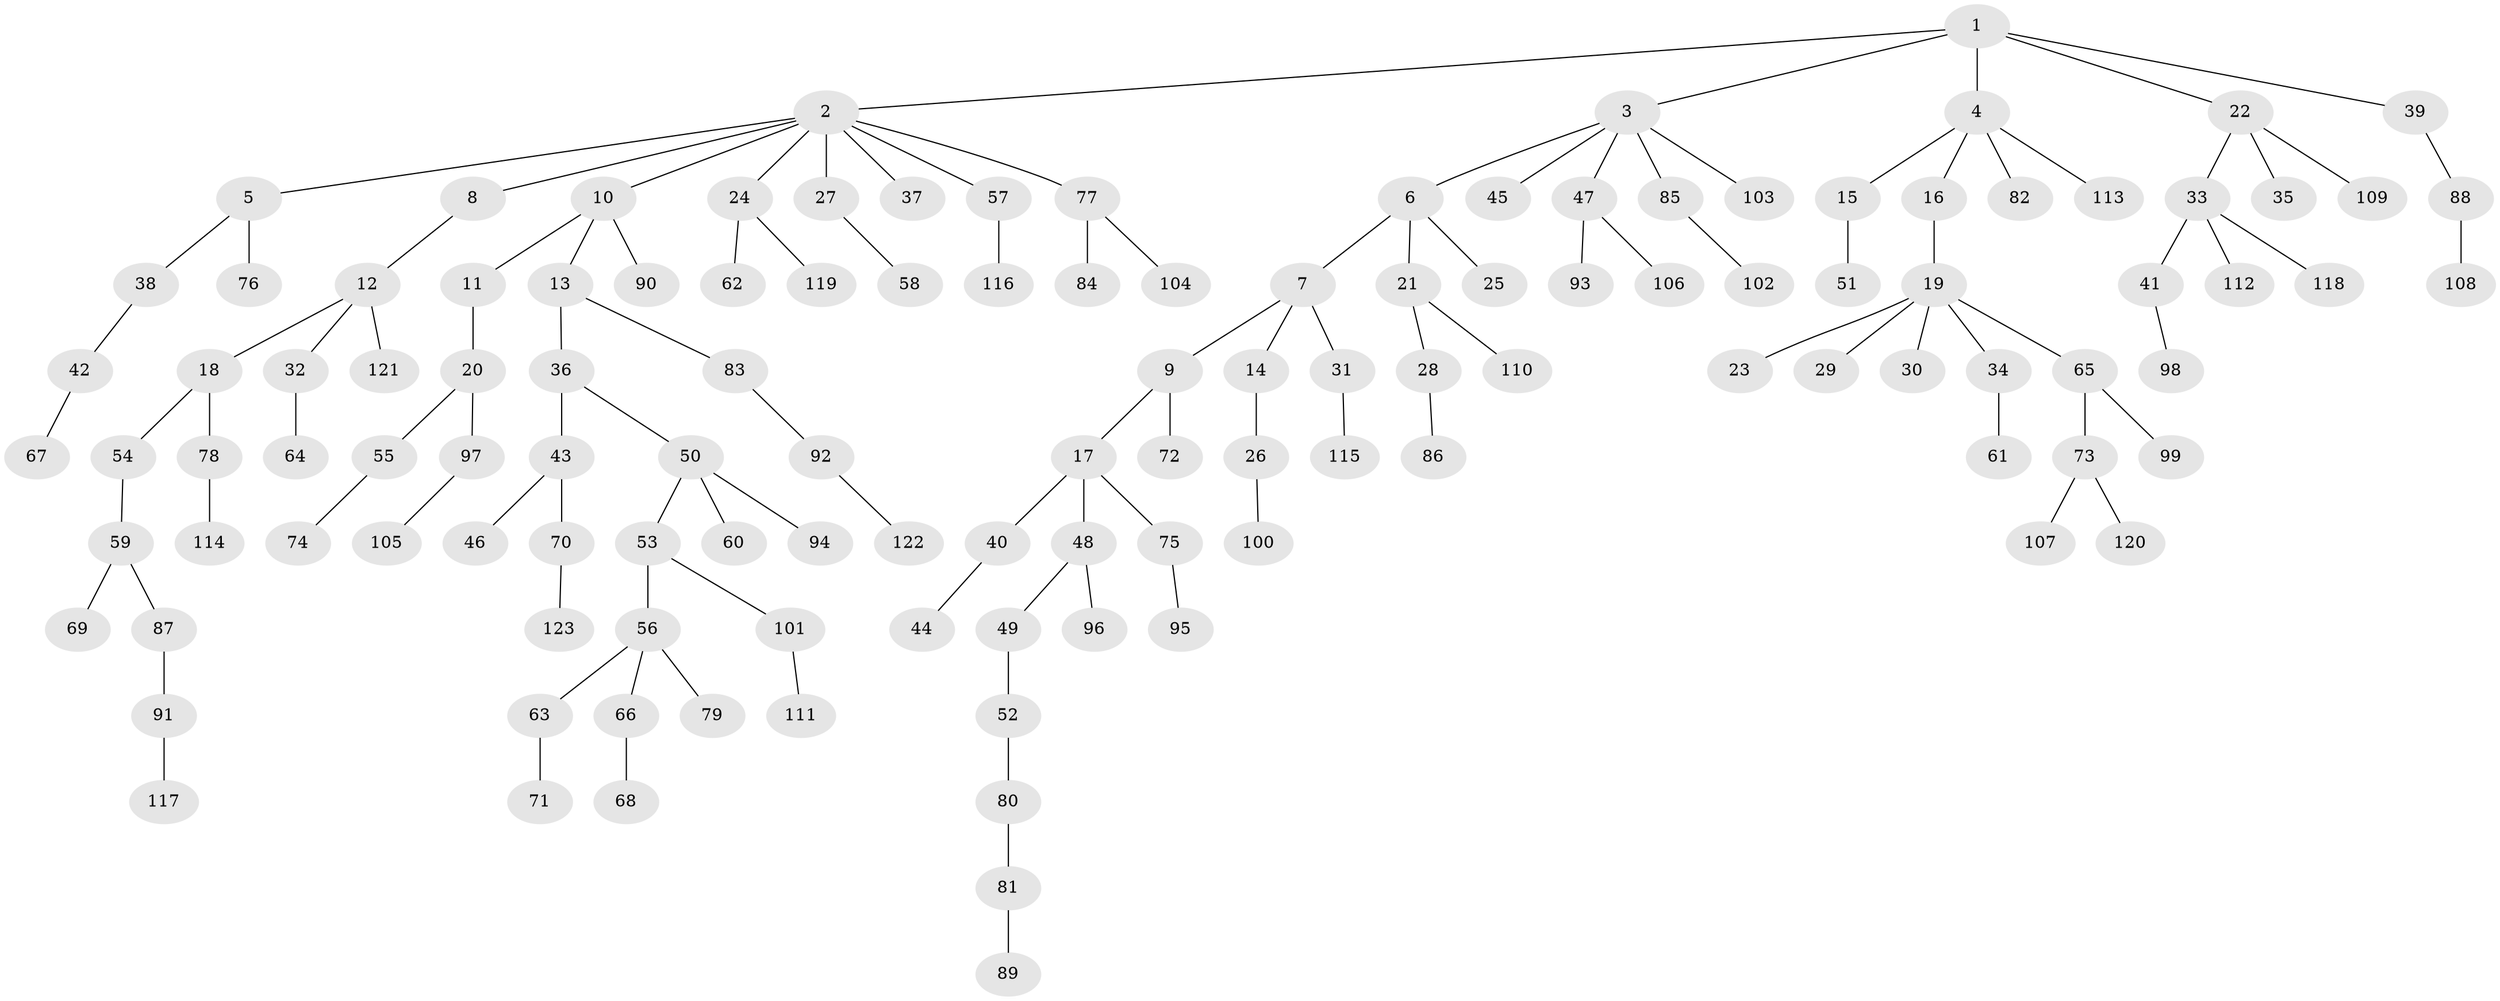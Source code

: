 // Generated by graph-tools (version 1.1) at 2025/50/03/09/25 03:50:15]
// undirected, 123 vertices, 122 edges
graph export_dot {
graph [start="1"]
  node [color=gray90,style=filled];
  1;
  2;
  3;
  4;
  5;
  6;
  7;
  8;
  9;
  10;
  11;
  12;
  13;
  14;
  15;
  16;
  17;
  18;
  19;
  20;
  21;
  22;
  23;
  24;
  25;
  26;
  27;
  28;
  29;
  30;
  31;
  32;
  33;
  34;
  35;
  36;
  37;
  38;
  39;
  40;
  41;
  42;
  43;
  44;
  45;
  46;
  47;
  48;
  49;
  50;
  51;
  52;
  53;
  54;
  55;
  56;
  57;
  58;
  59;
  60;
  61;
  62;
  63;
  64;
  65;
  66;
  67;
  68;
  69;
  70;
  71;
  72;
  73;
  74;
  75;
  76;
  77;
  78;
  79;
  80;
  81;
  82;
  83;
  84;
  85;
  86;
  87;
  88;
  89;
  90;
  91;
  92;
  93;
  94;
  95;
  96;
  97;
  98;
  99;
  100;
  101;
  102;
  103;
  104;
  105;
  106;
  107;
  108;
  109;
  110;
  111;
  112;
  113;
  114;
  115;
  116;
  117;
  118;
  119;
  120;
  121;
  122;
  123;
  1 -- 2;
  1 -- 3;
  1 -- 4;
  1 -- 22;
  1 -- 39;
  2 -- 5;
  2 -- 8;
  2 -- 10;
  2 -- 24;
  2 -- 27;
  2 -- 37;
  2 -- 57;
  2 -- 77;
  3 -- 6;
  3 -- 45;
  3 -- 47;
  3 -- 85;
  3 -- 103;
  4 -- 15;
  4 -- 16;
  4 -- 82;
  4 -- 113;
  5 -- 38;
  5 -- 76;
  6 -- 7;
  6 -- 21;
  6 -- 25;
  7 -- 9;
  7 -- 14;
  7 -- 31;
  8 -- 12;
  9 -- 17;
  9 -- 72;
  10 -- 11;
  10 -- 13;
  10 -- 90;
  11 -- 20;
  12 -- 18;
  12 -- 32;
  12 -- 121;
  13 -- 36;
  13 -- 83;
  14 -- 26;
  15 -- 51;
  16 -- 19;
  17 -- 40;
  17 -- 48;
  17 -- 75;
  18 -- 54;
  18 -- 78;
  19 -- 23;
  19 -- 29;
  19 -- 30;
  19 -- 34;
  19 -- 65;
  20 -- 55;
  20 -- 97;
  21 -- 28;
  21 -- 110;
  22 -- 33;
  22 -- 35;
  22 -- 109;
  24 -- 62;
  24 -- 119;
  26 -- 100;
  27 -- 58;
  28 -- 86;
  31 -- 115;
  32 -- 64;
  33 -- 41;
  33 -- 112;
  33 -- 118;
  34 -- 61;
  36 -- 43;
  36 -- 50;
  38 -- 42;
  39 -- 88;
  40 -- 44;
  41 -- 98;
  42 -- 67;
  43 -- 46;
  43 -- 70;
  47 -- 93;
  47 -- 106;
  48 -- 49;
  48 -- 96;
  49 -- 52;
  50 -- 53;
  50 -- 60;
  50 -- 94;
  52 -- 80;
  53 -- 56;
  53 -- 101;
  54 -- 59;
  55 -- 74;
  56 -- 63;
  56 -- 66;
  56 -- 79;
  57 -- 116;
  59 -- 69;
  59 -- 87;
  63 -- 71;
  65 -- 73;
  65 -- 99;
  66 -- 68;
  70 -- 123;
  73 -- 107;
  73 -- 120;
  75 -- 95;
  77 -- 84;
  77 -- 104;
  78 -- 114;
  80 -- 81;
  81 -- 89;
  83 -- 92;
  85 -- 102;
  87 -- 91;
  88 -- 108;
  91 -- 117;
  92 -- 122;
  97 -- 105;
  101 -- 111;
}
